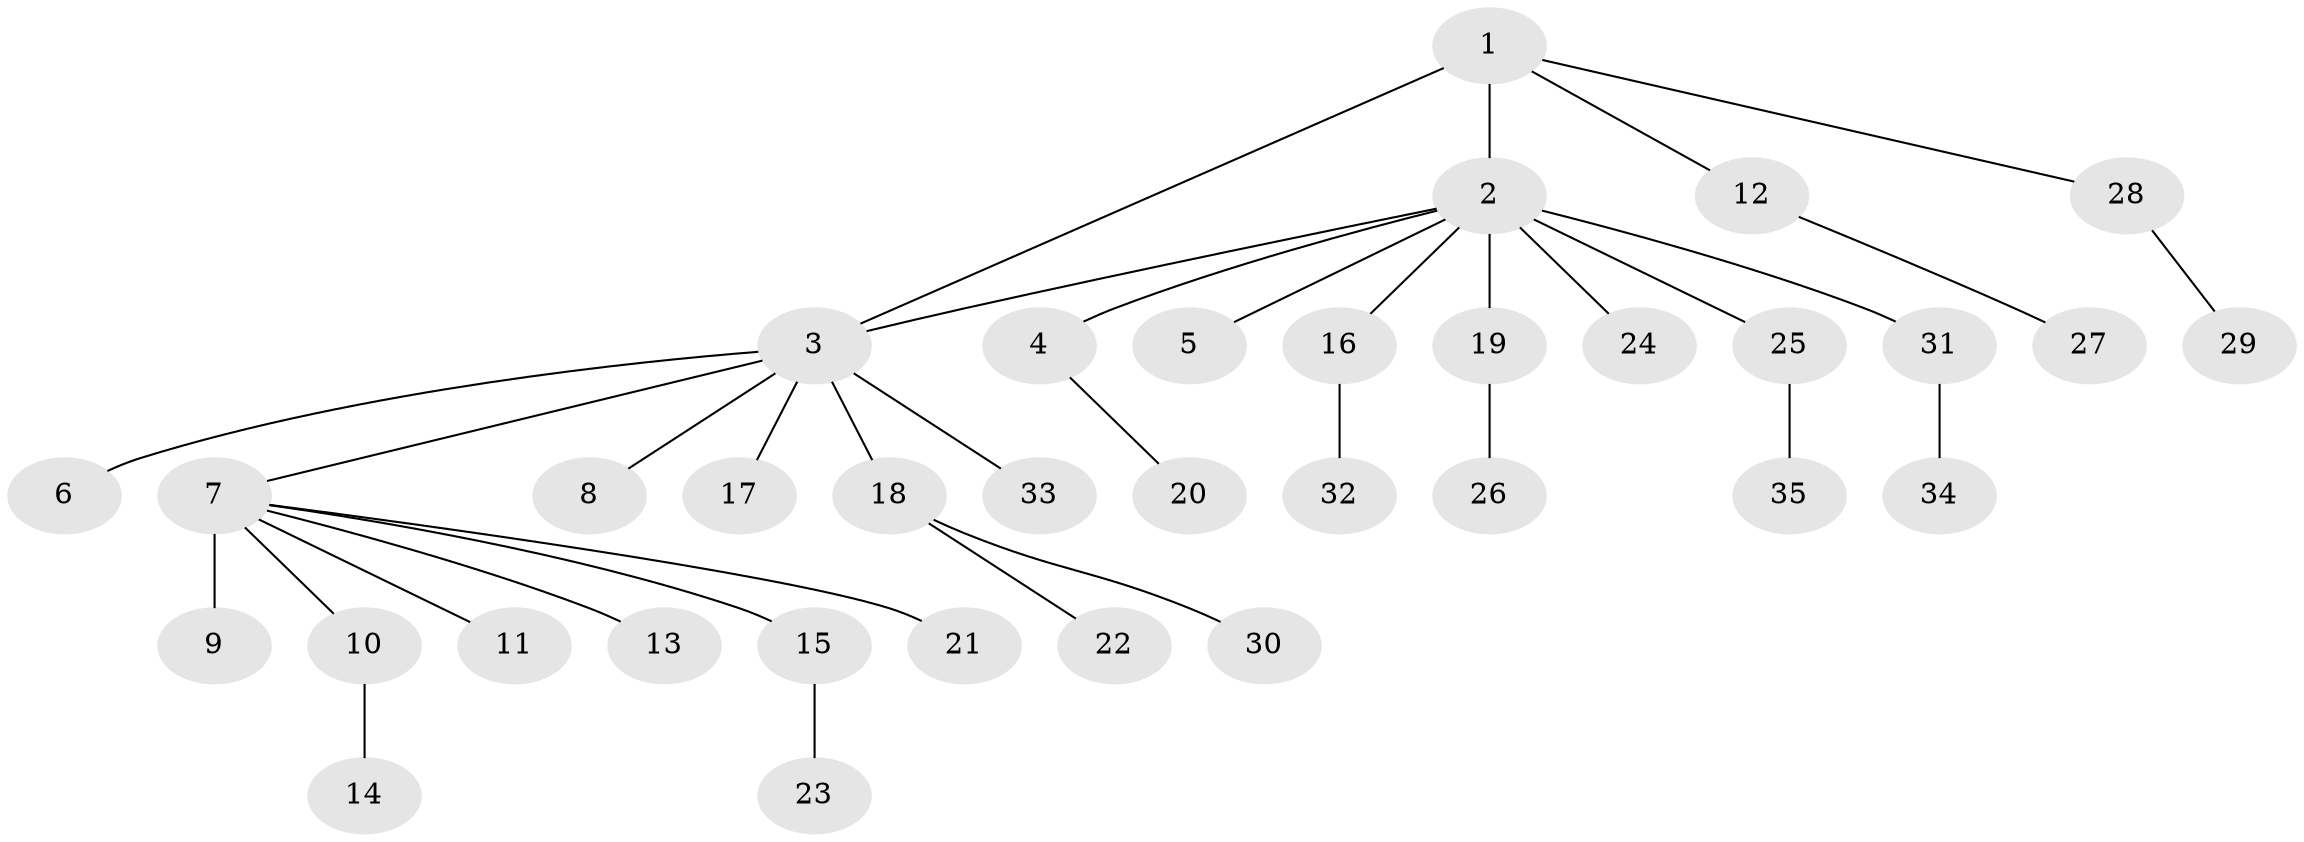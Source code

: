 // original degree distribution, {1: 0.6705882352941176, 26: 0.011764705882352941, 9: 0.011764705882352941, 3: 0.09411764705882353, 2: 0.18823529411764706, 16: 0.011764705882352941, 6: 0.011764705882352941}
// Generated by graph-tools (version 1.1) at 2025/50/03/04/25 22:50:06]
// undirected, 35 vertices, 35 edges
graph export_dot {
  node [color=gray90,style=filled];
  1;
  2;
  3;
  4;
  5;
  6;
  7;
  8;
  9;
  10;
  11;
  12;
  13;
  14;
  15;
  16;
  17;
  18;
  19;
  20;
  21;
  22;
  23;
  24;
  25;
  26;
  27;
  28;
  29;
  30;
  31;
  32;
  33;
  34;
  35;
  1 -- 2 [weight=17.0];
  1 -- 3 [weight=1.0];
  1 -- 12 [weight=1.0];
  1 -- 28 [weight=1.0];
  2 -- 3 [weight=1.0];
  2 -- 4 [weight=1.0];
  2 -- 5 [weight=1.0];
  2 -- 16 [weight=1.0];
  2 -- 19 [weight=1.0];
  2 -- 24 [weight=1.0];
  2 -- 25 [weight=1.0];
  2 -- 31 [weight=1.0];
  3 -- 6 [weight=1.0];
  3 -- 7 [weight=1.0];
  3 -- 8 [weight=1.0];
  3 -- 17 [weight=1.0];
  3 -- 18 [weight=1.0];
  3 -- 33 [weight=1.0];
  4 -- 20 [weight=1.0];
  7 -- 9 [weight=9.0];
  7 -- 10 [weight=1.0];
  7 -- 11 [weight=1.0];
  7 -- 13 [weight=1.0];
  7 -- 15 [weight=1.0];
  7 -- 21 [weight=1.0];
  10 -- 14 [weight=5.0];
  12 -- 27 [weight=1.0];
  15 -- 23 [weight=1.0];
  16 -- 32 [weight=1.0];
  18 -- 22 [weight=1.0];
  18 -- 30 [weight=1.0];
  19 -- 26 [weight=1.0];
  25 -- 35 [weight=1.0];
  28 -- 29 [weight=1.0];
  31 -- 34 [weight=1.0];
}
